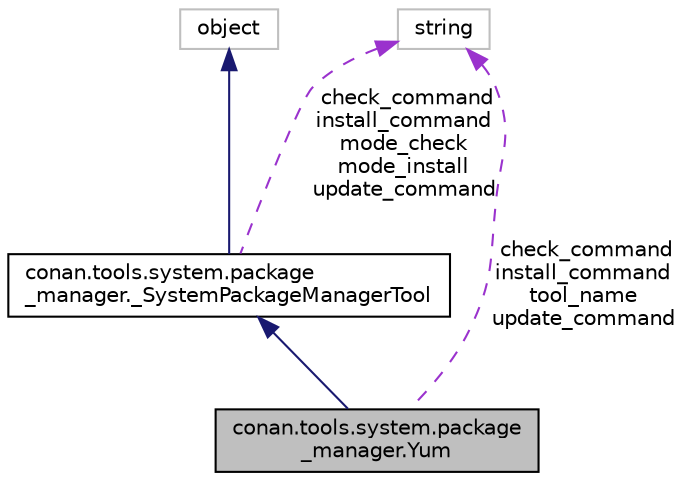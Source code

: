 digraph "conan.tools.system.package_manager.Yum"
{
 // LATEX_PDF_SIZE
  edge [fontname="Helvetica",fontsize="10",labelfontname="Helvetica",labelfontsize="10"];
  node [fontname="Helvetica",fontsize="10",shape=record];
  Node1 [label="conan.tools.system.package\l_manager.Yum",height=0.2,width=0.4,color="black", fillcolor="grey75", style="filled", fontcolor="black",tooltip=" "];
  Node2 -> Node1 [dir="back",color="midnightblue",fontsize="10",style="solid",fontname="Helvetica"];
  Node2 [label="conan.tools.system.package\l_manager._SystemPackageManagerTool",height=0.2,width=0.4,color="black", fillcolor="white", style="filled",URL="$classconan_1_1tools_1_1system_1_1package__manager_1_1__SystemPackageManagerTool.html",tooltip=" "];
  Node3 -> Node2 [dir="back",color="midnightblue",fontsize="10",style="solid",fontname="Helvetica"];
  Node3 [label="object",height=0.2,width=0.4,color="grey75", fillcolor="white", style="filled",tooltip=" "];
  Node4 -> Node2 [dir="back",color="darkorchid3",fontsize="10",style="dashed",label=" check_command\ninstall_command\nmode_check\nmode_install\nupdate_command" ,fontname="Helvetica"];
  Node4 [label="string",height=0.2,width=0.4,color="grey75", fillcolor="white", style="filled",tooltip=" "];
  Node4 -> Node1 [dir="back",color="darkorchid3",fontsize="10",style="dashed",label=" check_command\ninstall_command\ntool_name\nupdate_command" ,fontname="Helvetica"];
}
